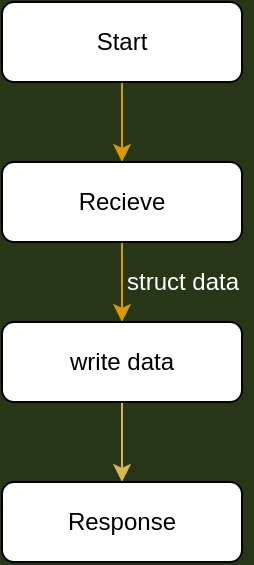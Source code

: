 <mxfile version="13.8.0" type="github">
  <diagram id="6xcXNCe8cQLP_P8vVS-I" name="Page-1">
    <mxGraphModel dx="862" dy="427" grid="1" gridSize="10" guides="1" tooltips="1" connect="1" arrows="1" fold="1" page="1" pageScale="1" pageWidth="827" pageHeight="1169" background="#283618" math="0" shadow="0">
      <root>
        <mxCell id="0" />
        <mxCell id="1" parent="0" />
        <mxCell id="AcBzsa9TtrNExwrVKdTz-4" value="" style="edgeStyle=orthogonalEdgeStyle;rounded=0;orthogonalLoop=1;jettySize=auto;html=1;" parent="1" edge="1">
          <mxGeometry relative="1" as="geometry">
            <mxPoint x="400" y="20" as="targetPoint" />
          </mxGeometry>
        </mxCell>
        <mxCell id="axv0J4hKekhMSKpL_j26-10" style="edgeStyle=orthogonalEdgeStyle;rounded=0;orthogonalLoop=1;jettySize=auto;html=1;fillColor=#ffe6cc;strokeColor=#d79b00;" edge="1" parent="1" source="axv0J4hKekhMSKpL_j26-1" target="axv0J4hKekhMSKpL_j26-2">
          <mxGeometry relative="1" as="geometry" />
        </mxCell>
        <mxCell id="axv0J4hKekhMSKpL_j26-1" value="Start&lt;br&gt;" style="rounded=1;whiteSpace=wrap;html=1;" vertex="1" parent="1">
          <mxGeometry x="320" y="40" width="120" height="40" as="geometry" />
        </mxCell>
        <mxCell id="axv0J4hKekhMSKpL_j26-14" value="" style="edgeStyle=orthogonalEdgeStyle;rounded=0;orthogonalLoop=1;jettySize=auto;html=1;fillColor=#ffe6cc;strokeColor=#d79b00;" edge="1" parent="1" source="axv0J4hKekhMSKpL_j26-2" target="axv0J4hKekhMSKpL_j26-3">
          <mxGeometry relative="1" as="geometry" />
        </mxCell>
        <mxCell id="axv0J4hKekhMSKpL_j26-2" value="Recieve" style="rounded=1;whiteSpace=wrap;html=1;" vertex="1" parent="1">
          <mxGeometry x="320" y="120" width="120" height="40" as="geometry" />
        </mxCell>
        <mxCell id="axv0J4hKekhMSKpL_j26-15" value="" style="edgeStyle=orthogonalEdgeStyle;rounded=0;orthogonalLoop=1;jettySize=auto;html=1;fillColor=#fff2cc;strokeColor=#d6b656;" edge="1" parent="1" source="axv0J4hKekhMSKpL_j26-3" target="axv0J4hKekhMSKpL_j26-4">
          <mxGeometry relative="1" as="geometry" />
        </mxCell>
        <mxCell id="axv0J4hKekhMSKpL_j26-3" value="write data" style="rounded=1;whiteSpace=wrap;html=1;" vertex="1" parent="1">
          <mxGeometry x="320" y="200" width="120" height="40" as="geometry" />
        </mxCell>
        <mxCell id="axv0J4hKekhMSKpL_j26-4" value="Response" style="rounded=1;whiteSpace=wrap;html=1;" vertex="1" parent="1">
          <mxGeometry x="320" y="280" width="120" height="40" as="geometry" />
        </mxCell>
        <mxCell id="axv0J4hKekhMSKpL_j26-16" value="&lt;font color=&quot;#ffffff&quot;&gt;struct data&lt;/font&gt;" style="text;html=1;align=center;verticalAlign=middle;resizable=0;points=[];autosize=1;" vertex="1" parent="1">
          <mxGeometry x="375" y="170" width="70" height="20" as="geometry" />
        </mxCell>
      </root>
    </mxGraphModel>
  </diagram>
</mxfile>
